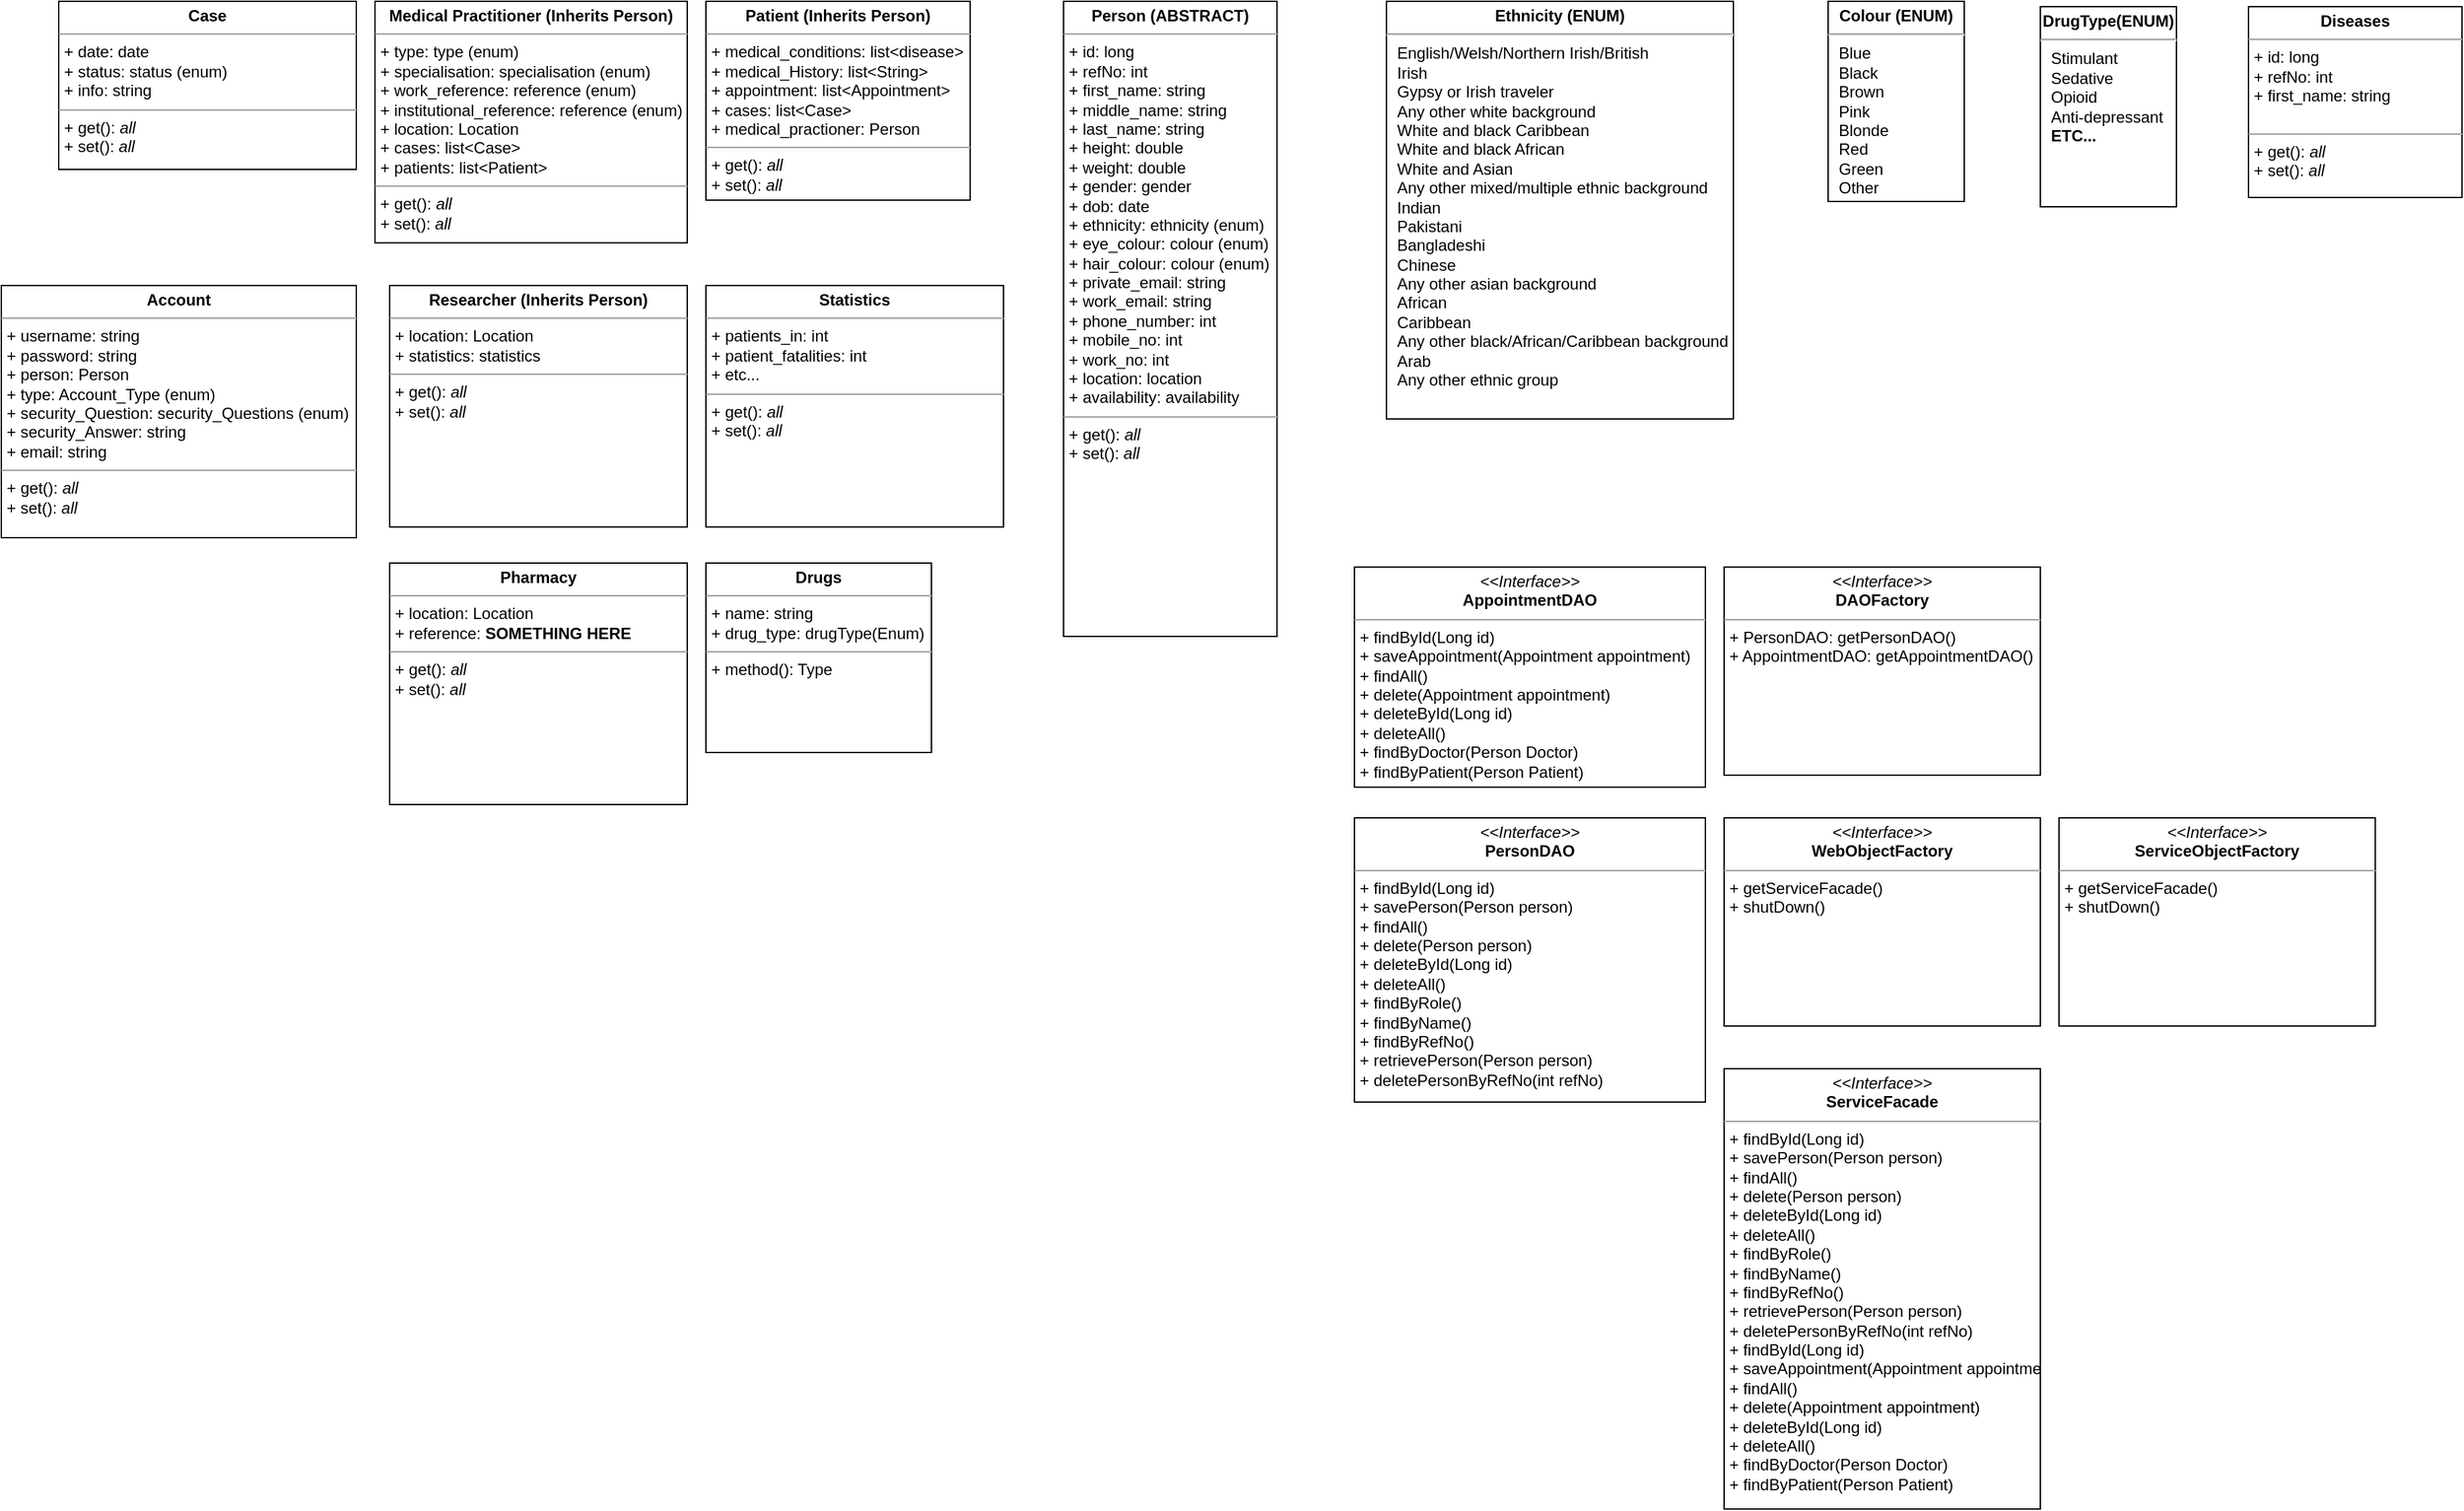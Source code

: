 <mxfile version="12.1.0" type="device" pages="1"><diagram id="IaRB0hSCrIcvMKdp6ZIT" name="Class Diagram"><mxGraphModel dx="-7016" dy="3111" grid="0" gridSize="10" guides="1" tooltips="1" connect="1" arrows="1" fold="1" page="0" pageScale="1" pageWidth="827" pageHeight="1169" math="0" shadow="0"><root><mxCell id="0"/><mxCell id="1" parent="0"/><mxCell id="WB3Wu1iv00L5q_47RCzI-1" value="&lt;p style=&quot;margin: 0px ; margin-top: 4px ; text-align: center&quot;&gt;&lt;b&gt;Person (ABSTRACT)&lt;/b&gt;&lt;/p&gt;&lt;hr size=&quot;1&quot;&gt;&lt;p style=&quot;margin: 0px ; margin-left: 4px&quot;&gt;+ id: long&lt;br&gt;&lt;/p&gt;&lt;p style=&quot;margin: 0px ; margin-left: 4px&quot;&gt;+ refNo: int&lt;/p&gt;&lt;p style=&quot;margin: 0px ; margin-left: 4px&quot;&gt;+ first_name: string&lt;/p&gt;&lt;p style=&quot;margin: 0px ; margin-left: 4px&quot;&gt;+ middle_name: string&lt;br&gt;&lt;/p&gt;&lt;p style=&quot;margin: 0px ; margin-left: 4px&quot;&gt;+ last_name: string&lt;br&gt;&lt;/p&gt;&lt;p style=&quot;margin: 0px ; margin-left: 4px&quot;&gt;+ height: double&lt;br&gt;&lt;/p&gt;&lt;p style=&quot;margin: 0px ; margin-left: 4px&quot;&gt;+ weight: double&lt;br&gt;&lt;/p&gt;&lt;p style=&quot;margin: 0px ; margin-left: 4px&quot;&gt;+ gender: gender&lt;br&gt;&lt;/p&gt;&lt;p style=&quot;margin: 0px ; margin-left: 4px&quot;&gt;+ dob: date&lt;br&gt;&lt;/p&gt;&lt;p style=&quot;margin: 0px ; margin-left: 4px&quot;&gt;+ ethnicity: ethnicity (enum)&lt;br&gt;&lt;/p&gt;&lt;p style=&quot;margin: 0px ; margin-left: 4px&quot;&gt;+ eye_colour: colour (enum)&lt;br&gt;&lt;/p&gt;&lt;p style=&quot;margin: 0px ; margin-left: 4px&quot;&gt;+ hair_colour: colour (enum)&lt;br&gt;&lt;/p&gt;&lt;p style=&quot;margin: 0px ; margin-left: 4px&quot;&gt;+ private_email: string&lt;br&gt;&lt;/p&gt;&lt;p style=&quot;margin: 0px ; margin-left: 4px&quot;&gt;+ work_email: string&lt;br&gt;&lt;/p&gt;&lt;p style=&quot;margin: 0px ; margin-left: 4px&quot;&gt;+ phone_number: int&lt;br&gt;&lt;/p&gt;&lt;p style=&quot;margin: 0px ; margin-left: 4px&quot;&gt;+ mobile_no: int&lt;br&gt;&lt;/p&gt;&lt;p style=&quot;margin: 0px ; margin-left: 4px&quot;&gt;+ work_no: int&lt;br&gt;&lt;/p&gt;&lt;p style=&quot;margin: 0px ; margin-left: 4px&quot;&gt;+ location: location&lt;/p&gt;&lt;p style=&quot;margin: 0px ; margin-left: 4px&quot;&gt;+ availability: availability&lt;/p&gt;&lt;hr size=&quot;1&quot;&gt;&lt;p style=&quot;margin: 0px ; margin-left: 4px&quot;&gt;+ get(): &lt;i&gt;all&lt;/i&gt;&lt;/p&gt;&lt;p style=&quot;margin: 0px ; margin-left: 4px&quot;&gt;+ set(): &lt;i&gt;all&lt;/i&gt;&lt;/p&gt;" style="verticalAlign=top;align=left;overflow=fill;fontSize=12;fontFamily=Helvetica;html=1;" parent="1" vertex="1"><mxGeometry x="9296" y="-2166" width="160" height="476" as="geometry"/></mxCell><mxCell id="WB3Wu1iv00L5q_47RCzI-3" value="&lt;p style=&quot;margin: 4px 0px 0px ; text-align: center&quot;&gt;&lt;b&gt;Ethnicity (ENUM)&lt;/b&gt;&lt;/p&gt;&lt;hr&gt;&lt;p style=&quot;margin: 0px ; margin-left: 8px&quot;&gt;English/Welsh/Northern Irish/British&lt;/p&gt;&lt;p style=&quot;margin: 0px ; margin-left: 8px&quot;&gt;Irish&lt;/p&gt;&lt;p style=&quot;margin: 0px ; margin-left: 8px&quot;&gt;Gypsy or Irish traveler&lt;/p&gt;&lt;p style=&quot;margin: 0px ; margin-left: 8px&quot;&gt;Any other white background&lt;/p&gt;&lt;p style=&quot;margin: 0px ; margin-left: 8px&quot;&gt;White and black Caribbean&lt;/p&gt;&lt;p style=&quot;margin: 0px ; margin-left: 8px&quot;&gt;White and black African&lt;br&gt;&lt;/p&gt;&lt;p style=&quot;margin: 0px ; margin-left: 8px&quot;&gt;White and Asian&lt;br&gt;&lt;/p&gt;&lt;p style=&quot;margin: 0px ; margin-left: 8px&quot;&gt;Any other mixed/multiple ethnic background&lt;/p&gt;&lt;p style=&quot;margin: 0px ; margin-left: 8px&quot;&gt;Indian&lt;/p&gt;&lt;p style=&quot;margin: 0px ; margin-left: 8px&quot;&gt;Pakistani&lt;/p&gt;&lt;p style=&quot;margin: 0px ; margin-left: 8px&quot;&gt;Bangladeshi&lt;/p&gt;&lt;p style=&quot;margin: 0px ; margin-left: 8px&quot;&gt;Chinese&lt;/p&gt;&lt;p style=&quot;margin: 0px ; margin-left: 8px&quot;&gt;Any other asian background&lt;/p&gt;&lt;p style=&quot;margin: 0px ; margin-left: 8px&quot;&gt;African&lt;/p&gt;&lt;p style=&quot;margin: 0px ; margin-left: 8px&quot;&gt;Caribbean&lt;/p&gt;&lt;p style=&quot;margin: 0px ; margin-left: 8px&quot;&gt;Any other black/African/Caribbean background&lt;/p&gt;&lt;p style=&quot;margin: 0px ; margin-left: 8px&quot;&gt;Arab&lt;/p&gt;&lt;p style=&quot;margin: 0px ; margin-left: 8px&quot;&gt;Any other ethnic group&lt;/p&gt;" style="verticalAlign=top;align=left;overflow=fill;fontSize=12;fontFamily=Helvetica;html=1;" parent="1" vertex="1"><mxGeometry x="9538" y="-2166" width="260" height="313" as="geometry"/></mxCell><mxCell id="WB3Wu1iv00L5q_47RCzI-4" value="&lt;p style=&quot;margin: 4px 0px 0px ; text-align: center&quot;&gt;&lt;b&gt;Colour (ENUM)&lt;/b&gt;&lt;/p&gt;&lt;hr&gt;&lt;p style=&quot;margin: 0px ; margin-left: 8px&quot;&gt;Blue&lt;/p&gt;&lt;p style=&quot;margin: 0px ; margin-left: 8px&quot;&gt;Black&lt;/p&gt;&lt;p style=&quot;margin: 0px ; margin-left: 8px&quot;&gt;Brown&lt;/p&gt;&lt;p style=&quot;margin: 0px ; margin-left: 8px&quot;&gt;Pink&lt;/p&gt;&lt;p style=&quot;margin: 0px ; margin-left: 8px&quot;&gt;Blonde&lt;/p&gt;&lt;p style=&quot;margin: 0px ; margin-left: 8px&quot;&gt;Red&lt;/p&gt;&lt;p style=&quot;margin: 0px ; margin-left: 8px&quot;&gt;Green&lt;/p&gt;&lt;p style=&quot;margin: 0px ; margin-left: 8px&quot;&gt;Other&lt;/p&gt;" style="verticalAlign=top;align=left;overflow=fill;fontSize=12;fontFamily=Helvetica;html=1;" parent="1" vertex="1"><mxGeometry x="9869" y="-2166" width="102" height="150" as="geometry"/></mxCell><mxCell id="WB3Wu1iv00L5q_47RCzI-6" value="&lt;p style=&quot;margin: 0px ; margin-top: 4px ; text-align: center&quot;&gt;&lt;i&gt;&amp;lt;&amp;lt;Interface&amp;gt;&amp;gt;&lt;/i&gt;&lt;br&gt;&lt;b&gt;DAOFactory&lt;/b&gt;&lt;/p&gt;&lt;hr size=&quot;1&quot;&gt;&lt;p style=&quot;margin: 0px ; margin-left: 4px&quot;&gt;&lt;/p&gt;&lt;p style=&quot;margin: 0px ; margin-left: 4px&quot;&gt;+ PersonDAO: getPersonDAO()&lt;br&gt;+ AppointmentDAO: getAppointmentDAO()&lt;br&gt;&lt;/p&gt;" style="verticalAlign=top;align=left;overflow=fill;fontSize=12;fontFamily=Helvetica;html=1;" parent="1" vertex="1"><mxGeometry x="9791" y="-1742" width="237" height="156" as="geometry"/></mxCell><mxCell id="WB3Wu1iv00L5q_47RCzI-7" value="&lt;p style=&quot;margin: 0px ; margin-top: 4px ; text-align: center&quot;&gt;&lt;i&gt;&amp;lt;&amp;lt;Interface&amp;gt;&amp;gt;&lt;/i&gt;&lt;br&gt;&lt;b&gt;AppointmentDAO&lt;/b&gt;&lt;/p&gt;&lt;hr size=&quot;1&quot;&gt;&lt;p style=&quot;margin: 0px ; margin-left: 4px&quot;&gt;&lt;/p&gt;&lt;p style=&quot;margin: 0px ; margin-left: 4px&quot;&gt;+ findById(Long id)&lt;/p&gt;&lt;p style=&quot;margin: 0px ; margin-left: 4px&quot;&gt;+ saveAppointment(Appointment appointment)&lt;/p&gt;&lt;p style=&quot;margin: 0px ; margin-left: 4px&quot;&gt;+ findAll()&lt;/p&gt;&lt;p style=&quot;margin: 0px ; margin-left: 4px&quot;&gt;+ delete(Appointment appointment)&lt;/p&gt;&lt;p style=&quot;margin: 0px ; margin-left: 4px&quot;&gt;+ deleteById(Long id)&lt;/p&gt;&lt;p style=&quot;margin: 0px ; margin-left: 4px&quot;&gt;+ deleteAll()&lt;/p&gt;&lt;p style=&quot;margin: 0px ; margin-left: 4px&quot;&gt;+ findByDoctor(Person Doctor)&lt;/p&gt;&lt;p style=&quot;margin: 0px ; margin-left: 4px&quot;&gt;+ findByPatient(Person Patient)&lt;/p&gt;" style="verticalAlign=top;align=left;overflow=fill;fontSize=12;fontFamily=Helvetica;html=1;" parent="1" vertex="1"><mxGeometry x="9514" y="-1742" width="263" height="165" as="geometry"/></mxCell><mxCell id="WB3Wu1iv00L5q_47RCzI-8" value="&lt;p style=&quot;margin: 0px ; margin-top: 4px ; text-align: center&quot;&gt;&lt;i&gt;&amp;lt;&amp;lt;Interface&amp;gt;&amp;gt;&lt;/i&gt;&lt;br&gt;&lt;b&gt;PersonDAO&lt;/b&gt;&lt;/p&gt;&lt;hr size=&quot;1&quot;&gt;&lt;p style=&quot;margin: 0px ; margin-left: 4px&quot;&gt;&lt;/p&gt;&lt;p style=&quot;margin: 0px ; margin-left: 4px&quot;&gt;+ findById(Long id)&lt;/p&gt;&lt;p style=&quot;margin: 0px ; margin-left: 4px&quot;&gt;+ savePerson(Person person)&lt;/p&gt;&lt;p style=&quot;margin: 0px ; margin-left: 4px&quot;&gt;+ findAll()&lt;/p&gt;&lt;p style=&quot;margin: 0px ; margin-left: 4px&quot;&gt;+ delete(Person person)&lt;/p&gt;&lt;p style=&quot;margin: 0px ; margin-left: 4px&quot;&gt;+ deleteById(Long id)&lt;/p&gt;&lt;p style=&quot;margin: 0px ; margin-left: 4px&quot;&gt;+ deleteAll()&lt;/p&gt;&lt;p style=&quot;margin: 0px ; margin-left: 4px&quot;&gt;+ findByRole()&lt;/p&gt;&lt;p style=&quot;margin: 0px ; margin-left: 4px&quot;&gt;+ findByName()&lt;/p&gt;&lt;p style=&quot;margin: 0px ; margin-left: 4px&quot;&gt;+ findByRefNo()&lt;/p&gt;&lt;p style=&quot;margin: 0px ; margin-left: 4px&quot;&gt;+ retrievePerson(Person person)&lt;/p&gt;&lt;p style=&quot;margin: 0px ; margin-left: 4px&quot;&gt;+ deletePersonByRefNo(int refNo)&lt;/p&gt;" style="verticalAlign=top;align=left;overflow=fill;fontSize=12;fontFamily=Helvetica;html=1;" parent="1" vertex="1"><mxGeometry x="9514" y="-1554" width="263" height="213" as="geometry"/></mxCell><mxCell id="WB3Wu1iv00L5q_47RCzI-9" value="&lt;p style=&quot;margin: 0px ; margin-top: 4px ; text-align: center&quot;&gt;&lt;i&gt;&amp;lt;&amp;lt;Interface&amp;gt;&amp;gt;&lt;/i&gt;&lt;br&gt;&lt;b&gt;WebObjectFactory&lt;/b&gt;&lt;/p&gt;&lt;hr size=&quot;1&quot;&gt;&lt;p style=&quot;margin: 0px ; margin-left: 4px&quot;&gt;&lt;/p&gt;&lt;p style=&quot;margin: 0px ; margin-left: 4px&quot;&gt;+ getServiceFacade()&lt;br&gt;+ shutDown()&lt;br&gt;&lt;/p&gt;" style="verticalAlign=top;align=left;overflow=fill;fontSize=12;fontFamily=Helvetica;html=1;" parent="1" vertex="1"><mxGeometry x="9791" y="-1554" width="237" height="156" as="geometry"/></mxCell><mxCell id="WB3Wu1iv00L5q_47RCzI-10" value="&lt;p style=&quot;margin: 0px ; margin-top: 4px ; text-align: center&quot;&gt;&lt;i&gt;&amp;lt;&amp;lt;Interface&amp;gt;&amp;gt;&lt;/i&gt;&lt;br&gt;&lt;b&gt;ServiceObjectFactory&lt;/b&gt;&lt;/p&gt;&lt;hr size=&quot;1&quot;&gt;&lt;p style=&quot;margin: 0px ; margin-left: 4px&quot;&gt;&lt;/p&gt;&lt;p style=&quot;margin: 0px ; margin-left: 4px&quot;&gt;+ getServiceFacade()&lt;br&gt;+ shutDown()&lt;br&gt;&lt;/p&gt;" style="verticalAlign=top;align=left;overflow=fill;fontSize=12;fontFamily=Helvetica;html=1;" parent="1" vertex="1"><mxGeometry x="10042" y="-1554" width="237" height="156" as="geometry"/></mxCell><mxCell id="WB3Wu1iv00L5q_47RCzI-11" value="&lt;p style=&quot;margin: 0px ; margin-top: 4px ; text-align: center&quot;&gt;&lt;i&gt;&amp;lt;&amp;lt;Interface&amp;gt;&amp;gt;&lt;/i&gt;&lt;br&gt;&lt;b&gt;ServiceFacade&lt;/b&gt;&lt;/p&gt;&lt;hr size=&quot;1&quot;&gt;&lt;p style=&quot;margin: 0px ; margin-left: 4px&quot;&gt;&lt;/p&gt;&lt;p style=&quot;margin: 0px 0px 0px 4px&quot;&gt;+ findById(Long id)&lt;/p&gt;&lt;p style=&quot;margin: 0px 0px 0px 4px&quot;&gt;+ savePerson(Person person)&lt;/p&gt;&lt;p style=&quot;margin: 0px 0px 0px 4px&quot;&gt;+ findAll()&lt;/p&gt;&lt;p style=&quot;margin: 0px 0px 0px 4px&quot;&gt;+ delete(Person person)&lt;/p&gt;&lt;p style=&quot;margin: 0px 0px 0px 4px&quot;&gt;+ deleteById(Long id)&lt;/p&gt;&lt;p style=&quot;margin: 0px 0px 0px 4px&quot;&gt;+ deleteAll()&lt;/p&gt;&lt;p style=&quot;margin: 0px 0px 0px 4px&quot;&gt;+ findByRole()&lt;/p&gt;&lt;p style=&quot;margin: 0px 0px 0px 4px&quot;&gt;+ findByName()&lt;/p&gt;&lt;p style=&quot;margin: 0px 0px 0px 4px&quot;&gt;+ findByRefNo()&lt;/p&gt;&lt;p style=&quot;margin: 0px 0px 0px 4px&quot;&gt;+ retrievePerson(Person person)&lt;/p&gt;&lt;p style=&quot;margin: 0px 0px 0px 4px&quot;&gt;+ deletePersonByRefNo(int refNo)&lt;/p&gt;&lt;p style=&quot;margin: 0px 0px 0px 4px&quot;&gt;+ findById(Long id)&lt;/p&gt;&lt;p style=&quot;margin: 0px 0px 0px 4px&quot;&gt;+ saveAppointment(Appointment appointment)&lt;/p&gt;&lt;p style=&quot;margin: 0px 0px 0px 4px&quot;&gt;+ findAll()&lt;/p&gt;&lt;p style=&quot;margin: 0px 0px 0px 4px&quot;&gt;+ delete(Appointment appointment)&lt;/p&gt;&lt;p style=&quot;margin: 0px 0px 0px 4px&quot;&gt;+ deleteById(Long id)&lt;/p&gt;&lt;p style=&quot;margin: 0px 0px 0px 4px&quot;&gt;+ deleteAll()&lt;/p&gt;&lt;p style=&quot;margin: 0px 0px 0px 4px&quot;&gt;+ findByDoctor(Person Doctor)&lt;/p&gt;&lt;p style=&quot;margin: 0px 0px 0px 4px&quot;&gt;+ findByPatient(Person Patient)&lt;/p&gt;" style="verticalAlign=top;align=left;overflow=fill;fontSize=12;fontFamily=Helvetica;html=1;" parent="1" vertex="1"><mxGeometry x="9791" y="-1366" width="237" height="330" as="geometry"/></mxCell><mxCell id="WB3Wu1iv00L5q_47RCzI-12" value="&lt;p style=&quot;margin: 0px ; margin-top: 4px ; text-align: center&quot;&gt;&lt;b&gt;Drugs&lt;/b&gt;&lt;/p&gt;&lt;hr size=&quot;1&quot;&gt;&lt;p style=&quot;margin: 0px ; margin-left: 4px&quot;&gt;+ name: string&lt;/p&gt;&lt;p style=&quot;margin: 0px ; margin-left: 4px&quot;&gt;+ drug_type: drugType(Enum)&lt;/p&gt;&lt;hr size=&quot;1&quot;&gt;&lt;p style=&quot;margin: 0px ; margin-left: 4px&quot;&gt;+ method(): Type&lt;/p&gt;" style="verticalAlign=top;align=left;overflow=fill;fontSize=12;fontFamily=Helvetica;html=1;" parent="1" vertex="1"><mxGeometry x="9028" y="-1745" width="169" height="142" as="geometry"/></mxCell><mxCell id="WB3Wu1iv00L5q_47RCzI-13" value="&lt;p style=&quot;margin: 4px 0px 0px ; text-align: center&quot;&gt;&lt;b&gt;DrugType(ENUM)&lt;/b&gt;&lt;/p&gt;&lt;hr&gt;&lt;p style=&quot;margin: 0px ; margin-left: 8px&quot;&gt;Stimulant&lt;/p&gt;&lt;p style=&quot;margin: 0px ; margin-left: 8px&quot;&gt;Sedative&lt;/p&gt;&lt;p style=&quot;margin: 0px ; margin-left: 8px&quot;&gt;Opioid&lt;/p&gt;&lt;p style=&quot;margin: 0px ; margin-left: 8px&quot;&gt;Anti-depressant&lt;/p&gt;&lt;p style=&quot;margin: 0px ; margin-left: 8px&quot;&gt;&lt;b&gt;ETC...&lt;/b&gt;&lt;/p&gt;" style="verticalAlign=top;align=left;overflow=fill;fontSize=12;fontFamily=Helvetica;html=1;" parent="1" vertex="1"><mxGeometry x="10028" y="-2162" width="102" height="150" as="geometry"/></mxCell><mxCell id="WB3Wu1iv00L5q_47RCzI-14" value="&lt;p style=&quot;margin: 0px ; margin-top: 4px ; text-align: center&quot;&gt;&lt;b&gt;Diseases&lt;/b&gt;&lt;/p&gt;&lt;hr size=&quot;1&quot;&gt;&lt;p style=&quot;margin: 0px ; margin-left: 4px&quot;&gt;+ id: long&lt;br&gt;&lt;/p&gt;&lt;p style=&quot;margin: 0px ; margin-left: 4px&quot;&gt;+ refNo: int&lt;/p&gt;&lt;p style=&quot;margin: 0px ; margin-left: 4px&quot;&gt;+ first_name: string&lt;/p&gt;&lt;p style=&quot;margin: 0px ; margin-left: 4px&quot;&gt;&lt;br&gt;&lt;/p&gt;&lt;hr size=&quot;1&quot;&gt;&lt;p style=&quot;margin: 0px ; margin-left: 4px&quot;&gt;+ get(): &lt;i&gt;all&lt;/i&gt;&lt;/p&gt;&lt;p style=&quot;margin: 0px ; margin-left: 4px&quot;&gt;+ set(): &lt;i&gt;all&lt;/i&gt;&lt;/p&gt;" style="verticalAlign=top;align=left;overflow=fill;fontSize=12;fontFamily=Helvetica;html=1;" parent="1" vertex="1"><mxGeometry x="10184" y="-2162" width="160" height="143" as="geometry"/></mxCell><mxCell id="WB3Wu1iv00L5q_47RCzI-15" value="&lt;p style=&quot;margin: 0px ; margin-top: 4px ; text-align: center&quot;&gt;&lt;b&gt;Patient (Inherits Person)&lt;/b&gt;&lt;/p&gt;&lt;hr size=&quot;1&quot;&gt;&lt;p style=&quot;margin: 0px ; margin-left: 4px&quot;&gt;+ medical_conditions: list&amp;lt;disease&amp;gt;&lt;/p&gt;&lt;p style=&quot;margin: 0px ; margin-left: 4px&quot;&gt;+ medical_History: list&amp;lt;String&amp;gt;&lt;/p&gt;&lt;p style=&quot;margin: 0px ; margin-left: 4px&quot;&gt;+ appointment: list&amp;lt;Appointment&amp;gt;&lt;/p&gt;&lt;p style=&quot;margin: 0px ; margin-left: 4px&quot;&gt;+ cases: list&amp;lt;Case&amp;gt;&lt;/p&gt;&lt;p style=&quot;margin: 0px ; margin-left: 4px&quot;&gt;+ medical_practioner: Person&lt;/p&gt;&lt;hr size=&quot;1&quot;&gt;&lt;p style=&quot;margin: 0px ; margin-left: 4px&quot;&gt;+ get(): &lt;i&gt;all&lt;/i&gt;&lt;/p&gt;&lt;p style=&quot;margin: 0px ; margin-left: 4px&quot;&gt;+ set(): &lt;i&gt;all&lt;/i&gt;&lt;/p&gt;" style="verticalAlign=top;align=left;overflow=fill;fontSize=12;fontFamily=Helvetica;html=1;" parent="1" vertex="1"><mxGeometry x="9028" y="-2166" width="198" height="149" as="geometry"/></mxCell><mxCell id="WB3Wu1iv00L5q_47RCzI-18" value="&lt;p style=&quot;margin: 0px ; margin-top: 4px ; text-align: center&quot;&gt;&lt;b&gt;Account&lt;/b&gt;&lt;/p&gt;&lt;hr size=&quot;1&quot;&gt;&lt;p style=&quot;margin: 0px ; margin-left: 4px&quot;&gt;+ username: string&lt;/p&gt;&lt;p style=&quot;margin: 0px ; margin-left: 4px&quot;&gt;+ password: string&lt;/p&gt;&lt;p style=&quot;margin: 0px ; margin-left: 4px&quot;&gt;+ person: Person&lt;/p&gt;&lt;p style=&quot;margin: 0px ; margin-left: 4px&quot;&gt;+ type: Account_Type (enum)&lt;/p&gt;&lt;p style=&quot;margin: 0px ; margin-left: 4px&quot;&gt;+ security_Question: security_Questions (enum)&lt;/p&gt;&lt;p style=&quot;margin: 0px ; margin-left: 4px&quot;&gt;+ security_Answer: string&lt;/p&gt;&lt;p style=&quot;margin: 0px ; margin-left: 4px&quot;&gt;+ email: string&lt;/p&gt;&lt;hr size=&quot;1&quot;&gt;&lt;p style=&quot;margin: 0px ; margin-left: 4px&quot;&gt;+ get(): &lt;i&gt;all&lt;/i&gt;&lt;/p&gt;&lt;p style=&quot;margin: 0px ; margin-left: 4px&quot;&gt;+ set(): &lt;i&gt;all&lt;/i&gt;&lt;/p&gt;" style="verticalAlign=top;align=left;overflow=fill;fontSize=12;fontFamily=Helvetica;html=1;" parent="1" vertex="1"><mxGeometry x="8500" y="-1953" width="266" height="189" as="geometry"/></mxCell><mxCell id="WB3Wu1iv00L5q_47RCzI-19" value="&lt;p style=&quot;margin: 0px ; margin-top: 4px ; text-align: center&quot;&gt;&lt;b&gt;Medical Practitioner (Inherits Person)&lt;/b&gt;&lt;/p&gt;&lt;hr size=&quot;1&quot;&gt;&lt;p style=&quot;margin: 0px ; margin-left: 4px&quot;&gt;+ type: type (enum)&lt;br&gt;&lt;/p&gt;&lt;p style=&quot;margin: 0px ; margin-left: 4px&quot;&gt;+ specialisation: specialisation (enum)&lt;/p&gt;&lt;p style=&quot;margin: 0px ; margin-left: 4px&quot;&gt;+ work_reference: reference (enum)&lt;/p&gt;&lt;p style=&quot;margin: 0px ; margin-left: 4px&quot;&gt;+ institutional_reference: reference (enum)&lt;/p&gt;&lt;p style=&quot;margin: 0px ; margin-left: 4px&quot;&gt;+ location: Location&lt;/p&gt;&lt;p style=&quot;margin: 0px ; margin-left: 4px&quot;&gt;+ cases: list&amp;lt;Case&amp;gt;&lt;/p&gt;&lt;p style=&quot;margin: 0px ; margin-left: 4px&quot;&gt;+ patients: list&amp;lt;Patient&amp;gt;&lt;/p&gt;&lt;hr size=&quot;1&quot;&gt;&lt;p style=&quot;margin: 0px ; margin-left: 4px&quot;&gt;+ get(): &lt;i&gt;all&lt;/i&gt;&lt;/p&gt;&lt;p style=&quot;margin: 0px ; margin-left: 4px&quot;&gt;+ set(): &lt;i&gt;all&lt;/i&gt;&lt;/p&gt;" style="verticalAlign=top;align=left;overflow=fill;fontSize=12;fontFamily=Helvetica;html=1;" parent="1" vertex="1"><mxGeometry x="8780" y="-2166" width="234" height="181" as="geometry"/></mxCell><mxCell id="WB3Wu1iv00L5q_47RCzI-20" value="&lt;p style=&quot;margin: 0px ; margin-top: 4px ; text-align: center&quot;&gt;&lt;b&gt;Researcher (Inherits Person)&lt;/b&gt;&lt;/p&gt;&lt;hr size=&quot;1&quot;&gt;&lt;p style=&quot;margin: 0px ; margin-left: 4px&quot;&gt;+ location: Location&lt;/p&gt;&lt;p style=&quot;margin: 0px ; margin-left: 4px&quot;&gt;+ statistics: statistics&lt;/p&gt;&lt;hr size=&quot;1&quot;&gt;&lt;p style=&quot;margin: 0px ; margin-left: 4px&quot;&gt;+ get(): &lt;i&gt;all&lt;/i&gt;&lt;/p&gt;&lt;p style=&quot;margin: 0px ; margin-left: 4px&quot;&gt;+ set(): &lt;i&gt;all&lt;/i&gt;&lt;/p&gt;" style="verticalAlign=top;align=left;overflow=fill;fontSize=12;fontFamily=Helvetica;html=1;" parent="1" vertex="1"><mxGeometry x="8791" y="-1953" width="223" height="181" as="geometry"/></mxCell><mxCell id="WB3Wu1iv00L5q_47RCzI-21" value="&lt;p style=&quot;margin: 0px ; margin-top: 4px ; text-align: center&quot;&gt;&lt;b&gt;Statistics&lt;/b&gt;&lt;/p&gt;&lt;hr size=&quot;1&quot;&gt;&lt;p style=&quot;margin: 0px ; margin-left: 4px&quot;&gt;+ patients_in: int&lt;/p&gt;&lt;p style=&quot;margin: 0px ; margin-left: 4px&quot;&gt;+ patient_fatalities: int&lt;/p&gt;&lt;p style=&quot;margin: 0px ; margin-left: 4px&quot;&gt;+ etc...&lt;/p&gt;&lt;hr size=&quot;1&quot;&gt;&lt;p style=&quot;margin: 0px ; margin-left: 4px&quot;&gt;+ get(): &lt;i&gt;all&lt;/i&gt;&lt;/p&gt;&lt;p style=&quot;margin: 0px ; margin-left: 4px&quot;&gt;+ set(): &lt;i&gt;all&lt;/i&gt;&lt;/p&gt;" style="verticalAlign=top;align=left;overflow=fill;fontSize=12;fontFamily=Helvetica;html=1;" parent="1" vertex="1"><mxGeometry x="9028" y="-1953" width="223" height="181" as="geometry"/></mxCell><mxCell id="WB3Wu1iv00L5q_47RCzI-23" value="&lt;p style=&quot;margin: 0px ; margin-top: 4px ; text-align: center&quot;&gt;&lt;b&gt;Pharmacy&lt;/b&gt;&lt;/p&gt;&lt;hr size=&quot;1&quot;&gt;&lt;p style=&quot;margin: 0px ; margin-left: 4px&quot;&gt;+ location: Location&lt;/p&gt;&lt;p style=&quot;margin: 0px ; margin-left: 4px&quot;&gt;+ reference: &lt;b&gt;SOMETHING HERE&lt;/b&gt;&lt;/p&gt;&lt;hr size=&quot;1&quot;&gt;&lt;p style=&quot;margin: 0px ; margin-left: 4px&quot;&gt;+ get(): &lt;i&gt;all&lt;/i&gt;&lt;/p&gt;&lt;p style=&quot;margin: 0px ; margin-left: 4px&quot;&gt;+ set(): &lt;i&gt;all&lt;/i&gt;&lt;/p&gt;" style="verticalAlign=top;align=left;overflow=fill;fontSize=12;fontFamily=Helvetica;html=1;" parent="1" vertex="1"><mxGeometry x="8791" y="-1745" width="223" height="181" as="geometry"/></mxCell><mxCell id="DEboNgFCv-60R9psKOI6-1" value="&lt;p style=&quot;margin: 0px ; margin-top: 4px ; text-align: center&quot;&gt;&lt;b&gt;Case&lt;/b&gt;&lt;/p&gt;&lt;hr size=&quot;1&quot;&gt;&lt;p style=&quot;margin: 0px ; margin-left: 4px&quot;&gt;+ date: date&lt;/p&gt;&lt;p style=&quot;margin: 0px ; margin-left: 4px&quot;&gt;+ status: status (enum)&lt;/p&gt;&lt;p style=&quot;margin: 0px ; margin-left: 4px&quot;&gt;+ info: string&lt;/p&gt;&lt;hr size=&quot;1&quot;&gt;&lt;p style=&quot;margin: 0px ; margin-left: 4px&quot;&gt;+ get(): &lt;i&gt;all&lt;/i&gt;&lt;/p&gt;&lt;p style=&quot;margin: 0px ; margin-left: 4px&quot;&gt;+ set(): &lt;i&gt;all&lt;/i&gt;&lt;/p&gt;" style="verticalAlign=top;align=left;overflow=fill;fontSize=12;fontFamily=Helvetica;html=1;" parent="1" vertex="1"><mxGeometry x="8543" y="-2166" width="223" height="126" as="geometry"/></mxCell></root></mxGraphModel></diagram></mxfile>
